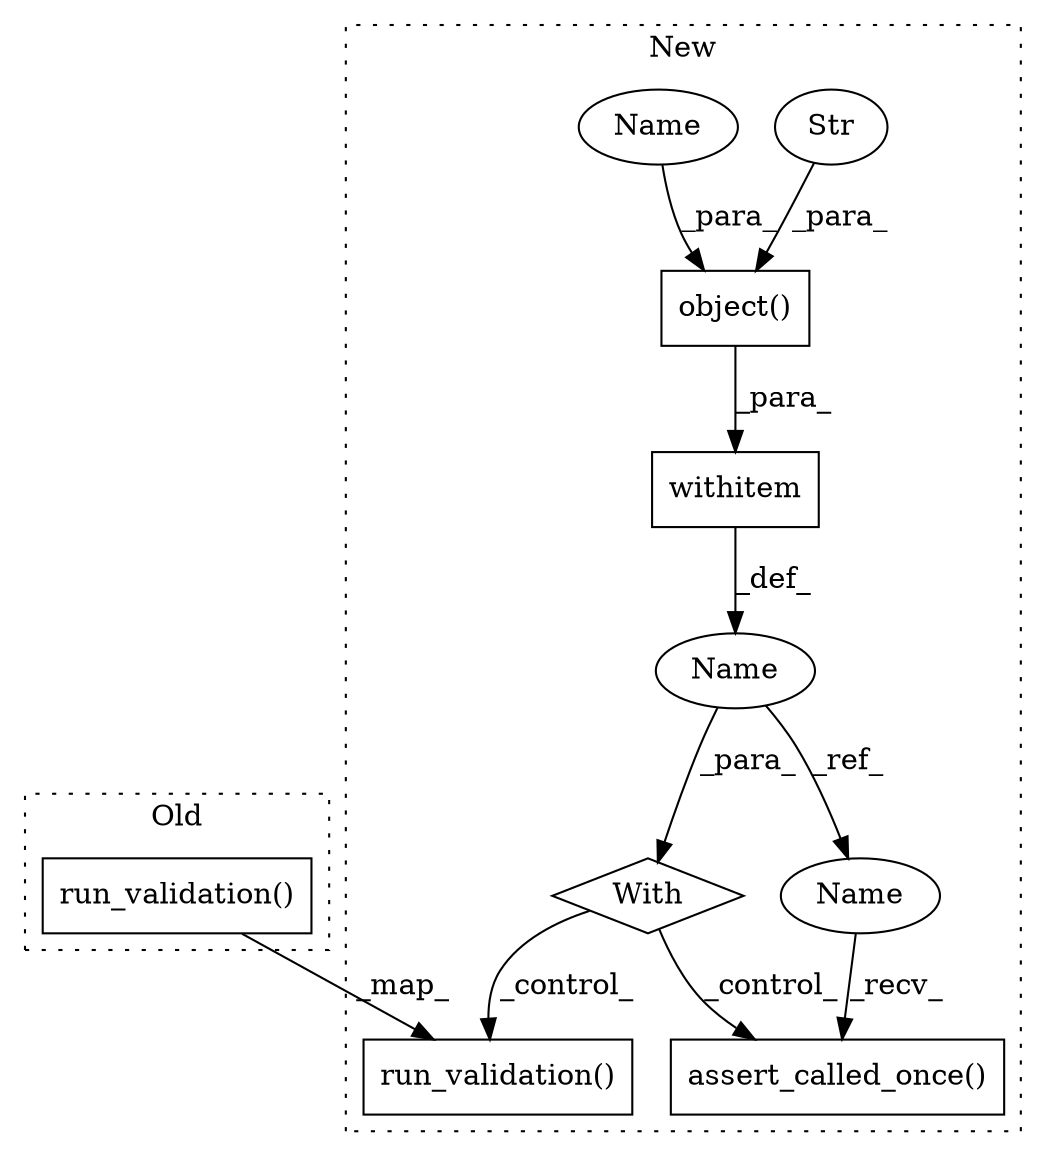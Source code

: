digraph G {
subgraph cluster0 {
1 [label="run_validation()" a="75" s="9012" l="23" shape="box"];
label = "Old";
style="dotted";
}
subgraph cluster1 {
2 [label="run_validation()" a="75" s="9301" l="23" shape="box"];
3 [label="With" a="39" s="9193,9203" l="5,98" shape="diamond"];
4 [label="withitem" a="49" s="9198" l="5" shape="box"];
5 [label="object()" a="75" s="9198,9243" l="13,1" shape="box"];
6 [label="Str" a="66" s="9219" l="24" shape="ellipse"];
7 [label="Name" a="87" s="9248" l="27" shape="ellipse"];
8 [label="assert_called_once()" a="75" s="9349" l="48" shape="box"];
9 [label="Name" a="87" s="9211" l="6" shape="ellipse"];
10 [label="Name" a="87" s="9349" l="27" shape="ellipse"];
label = "New";
style="dotted";
}
1 -> 2 [label="_map_"];
3 -> 2 [label="_control_"];
3 -> 8 [label="_control_"];
4 -> 7 [label="_def_"];
5 -> 4 [label="_para_"];
6 -> 5 [label="_para_"];
7 -> 3 [label="_para_"];
7 -> 10 [label="_ref_"];
9 -> 5 [label="_para_"];
10 -> 8 [label="_recv_"];
}
